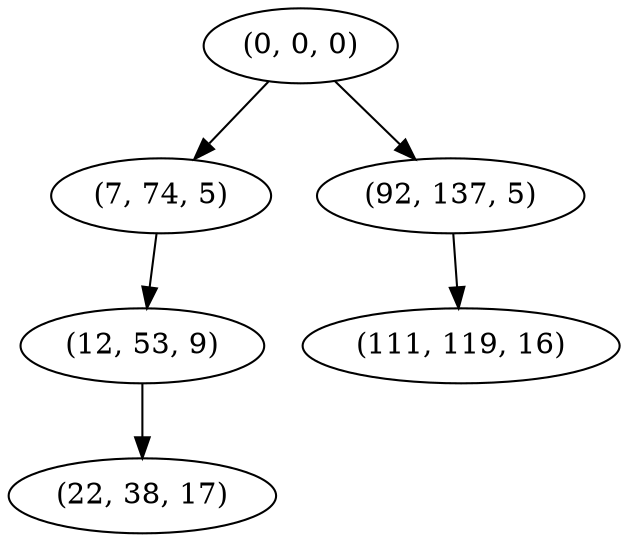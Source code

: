 digraph tree {
    "(0, 0, 0)";
    "(7, 74, 5)";
    "(12, 53, 9)";
    "(22, 38, 17)";
    "(92, 137, 5)";
    "(111, 119, 16)";
    "(0, 0, 0)" -> "(7, 74, 5)";
    "(0, 0, 0)" -> "(92, 137, 5)";
    "(7, 74, 5)" -> "(12, 53, 9)";
    "(12, 53, 9)" -> "(22, 38, 17)";
    "(92, 137, 5)" -> "(111, 119, 16)";
}
